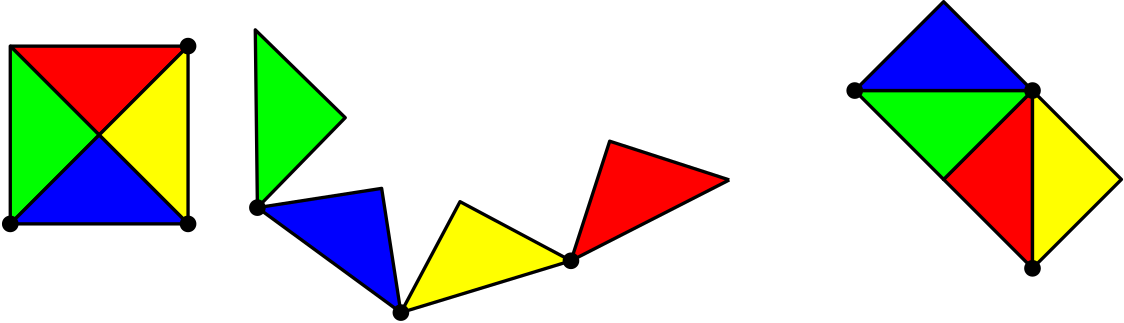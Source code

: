 <?xml version="1.0"?>
<!DOCTYPE ipe SYSTEM "ipe.dtd">
<ipe version="70005" creator="Ipe 7.1.4">
<info created="D:20140523190520" modified="D:20140523190520"/>
<ipestyle name="basic">
<symbol name="arrow/arc(spx)">
<path stroke="sym-stroke" fill="sym-stroke" pen="sym-pen">
0 0 m
-1 0.333 l
-1 -0.333 l
h
</path>
</symbol>
<symbol name="arrow/farc(spx)">
<path stroke="sym-stroke" fill="white" pen="sym-pen">
0 0 m
-1 0.333 l
-1 -0.333 l
h
</path>
</symbol>
<symbol name="mark/circle(sx)" transformations="translations">
<path fill="sym-stroke">
0.6 0 0 0.6 0 0 e
0.4 0 0 0.4 0 0 e
</path>
</symbol>
<symbol name="mark/disk(sx)" transformations="translations">
<path fill="sym-stroke">
0.6 0 0 0.6 0 0 e
</path>
</symbol>
<symbol name="mark/fdisk(sfx)" transformations="translations">
<group>
<path fill="sym-fill">
0.5 0 0 0.5 0 0 e
</path>
<path fill="sym-stroke" fillrule="eofill">
0.6 0 0 0.6 0 0 e
0.4 0 0 0.4 0 0 e
</path>
</group>
</symbol>
<symbol name="mark/box(sx)" transformations="translations">
<path fill="sym-stroke" fillrule="eofill">
-0.6 -0.6 m
0.6 -0.6 l
0.6 0.6 l
-0.6 0.6 l
h
-0.4 -0.4 m
0.4 -0.4 l
0.4 0.4 l
-0.4 0.4 l
h
</path>
</symbol>
<symbol name="mark/square(sx)" transformations="translations">
<path fill="sym-stroke">
-0.6 -0.6 m
0.6 -0.6 l
0.6 0.6 l
-0.6 0.6 l
h
</path>
</symbol>
<symbol name="mark/fsquare(sfx)" transformations="translations">
<group>
<path fill="sym-fill">
-0.5 -0.5 m
0.5 -0.5 l
0.5 0.5 l
-0.5 0.5 l
h
</path>
<path fill="sym-stroke" fillrule="eofill">
-0.6 -0.6 m
0.6 -0.6 l
0.6 0.6 l
-0.6 0.6 l
h
-0.4 -0.4 m
0.4 -0.4 l
0.4 0.4 l
-0.4 0.4 l
h
</path>
</group>
</symbol>
<symbol name="mark/cross(sx)" transformations="translations">
<group>
<path fill="sym-stroke">
-0.43 -0.57 m
0.57 0.43 l
0.43 0.57 l
-0.57 -0.43 l
h
</path>
<path fill="sym-stroke">
-0.43 0.57 m
0.57 -0.43 l
0.43 -0.57 l
-0.57 0.43 l
h
</path>
</group>
</symbol>
<symbol name="arrow/fnormal(spx)">
<path stroke="sym-stroke" fill="white" pen="sym-pen">
0 0 m
-1 0.333 l
-1 -0.333 l
h
</path>
</symbol>
<symbol name="arrow/pointed(spx)">
<path stroke="sym-stroke" fill="sym-stroke" pen="sym-pen">
0 0 m
-1 0.333 l
-0.8 0 l
-1 -0.333 l
h
</path>
</symbol>
<symbol name="arrow/fpointed(spx)">
<path stroke="sym-stroke" fill="white" pen="sym-pen">
0 0 m
-1 0.333 l
-0.8 0 l
-1 -0.333 l
h
</path>
</symbol>
<symbol name="arrow/linear(spx)">
<path stroke="sym-stroke" pen="sym-pen">
-1 0.333 m
0 0 l
-1 -0.333 l
</path>
</symbol>
<symbol name="arrow/fdouble(spx)">
<path stroke="sym-stroke" fill="white" pen="sym-pen">
0 0 m
-1 0.333 l
-1 -0.333 l
h
-1 0 m
-2 0.333 l
-2 -0.333 l
h
</path>
</symbol>
<symbol name="arrow/double(spx)">
<path stroke="sym-stroke" fill="sym-stroke" pen="sym-pen">
0 0 m
-1 0.333 l
-1 -0.333 l
h
-1 0 m
-2 0.333 l
-2 -0.333 l
h
</path>
</symbol>
<pen name="heavier" value="0.8"/>
<pen name="fat" value="1.2"/>
<pen name="ultrafat" value="2"/>
<symbolsize name="large" value="5"/>
<symbolsize name="small" value="2"/>
<symbolsize name="tiny" value="1.1"/>
<arrowsize name="large" value="10"/>
<arrowsize name="small" value="5"/>
<arrowsize name="tiny" value="3"/>
<color name="red" value="1 0 0"/>
<color name="green" value="0 1 0"/>
<color name="blue" value="0 0 1"/>
<color name="yellow" value="1 1 0"/>
<color name="orange" value="1 0.647 0"/>
<color name="gold" value="1 0.843 0"/>
<color name="purple" value="0.627 0.125 0.941"/>
<color name="gray" value="0.745"/>
<color name="brown" value="0.647 0.165 0.165"/>
<color name="navy" value="0 0 0.502"/>
<color name="pink" value="1 0.753 0.796"/>
<color name="seagreen" value="0.18 0.545 0.341"/>
<color name="turquoise" value="0.251 0.878 0.816"/>
<color name="violet" value="0.933 0.51 0.933"/>
<color name="darkblue" value="0 0 0.545"/>
<color name="darkcyan" value="0 0.545 0.545"/>
<color name="darkgray" value="0.663"/>
<color name="darkgreen" value="0 0.392 0"/>
<color name="darkmagenta" value="0.545 0 0.545"/>
<color name="darkorange" value="1 0.549 0"/>
<color name="darkred" value="0.545 0 0"/>
<color name="lightblue" value="0.678 0.847 0.902"/>
<color name="lightcyan" value="0.878 1 1"/>
<color name="lightgray" value="0.827"/>
<color name="lightgreen" value="0.565 0.933 0.565"/>
<color name="lightyellow" value="1 1 0.878"/>
<dashstyle name="dashed" value="[4] 0"/>
<dashstyle name="dotted" value="[1 3] 0"/>
<dashstyle name="dash dotted" value="[4 2 1 2] 0"/>
<dashstyle name="dash dot dotted" value="[4 2 1 2 1 2] 0"/>
<textsize name="large" value="\large"/>
<textsize name="Large" value="\Large"/>
<textsize name="LARGE" value="\LARGE"/>
<textsize name="huge" value="\huge"/>
<textsize name="Huge" value="\Huge"/>
<textsize name="small" value="\small"/>
<textsize name="footnote" value="\footnotesize"/>
<textsize name="tiny" value="\tiny"/>
<textstyle name="center" begin="\begin{center}" end="\end{center}"/>
<textstyle name="itemize" begin="\begin{itemize}" end="\end{itemize}"/>
<textstyle name="item" begin="\begin{itemize}\item{}" end="\end{itemize}"/>
<gridsize name="4 pts" value="4"/>
<gridsize name="8 pts (~3 mm)" value="8"/>
<gridsize name="16 pts (~6 mm)" value="16"/>
<gridsize name="32 pts (~12 mm)" value="32"/>
<gridsize name="10 pts (~3.5 mm)" value="10"/>
<gridsize name="20 pts (~7 mm)" value="20"/>
<gridsize name="14 pts (~5 mm)" value="14"/>
<gridsize name="28 pts (~10 mm)" value="28"/>
<gridsize name="56 pts (~20 mm)" value="56"/>
<anglesize name="90 deg" value="90"/>
<anglesize name="60 deg" value="60"/>
<anglesize name="45 deg" value="45"/>
<anglesize name="30 deg" value="30"/>
<anglesize name="22.5 deg" value="22.5"/>
<tiling name="falling" angle="-60" step="4" width="1"/>
<tiling name="rising" angle="30" step="4" width="1"/>
</ipestyle>
<page>
<layer name="alpha"/>
<view layers="alpha" active="alpha"/>
<path layer="alpha" matrix="1 0 0 1 -160 0" stroke="black" fill="red" pen="fat">
192 576 m
224 544 l
256 576 l
192 576 l
</path>
<path matrix="1 0 0 1 -160 0" stroke="black" fill="green" pen="fat">
192 512 m
224 544 l
192 576 l
192 512 l
</path>
<path matrix="1 0 0 1 -160 0" stroke="black" fill="yellow" pen="fat">
256 576 m
224 544 l
256 512 l
256 576 l
</path>
<path matrix="1 0 0 1 -160 0" stroke="black" fill="blue" pen="fat">
192 512 m
256 512 l
224 544 l
192 512 l
</path>
<use matrix="1 0 0 1 -160 0" name="mark/disk(sx)" pos="192 512" size="large" stroke="black"/>
<use matrix="1 0 0 1 -160 0" name="mark/disk(sx)" pos="256 512" size="large" stroke="black"/>
<use matrix="1 0 0 1 -160 0" name="mark/disk(sx)" pos="256 576" size="large" stroke="black"/>
<path matrix="-0.890601 -0.454785 0.454785 -0.890601 199.881 1128.13" stroke="black" fill="red" pen="fat">
192 576 m
224 544 l
256 576 l
192 576 l
</path>
<path matrix="0.999929 0.0119003 -0.0119003 0.999929 -64.926 3.60353" stroke="black" fill="green" pen="fat">
192 512 m
224 544 l
192 576 l
192 512 l
</path>
<path matrix="0.291404 -0.9566 0.9566 0.291404 -391.758 575.755" stroke="black" fill="yellow" pen="fat">
256 576 m
224 544 l
256 512 l
256 576 l
</path>
<path matrix="0.807084 -0.590437 0.590437 0.807084 -336.296 217.989" stroke="black" fill="blue" pen="fat">
192 512 m
256 512 l
224 544 l
192 512 l
</path>
<use matrix="0.807084 -0.590437 0.590437 0.807084 -336.296 217.989" name="mark/disk(sx)" pos="192 512" size="large" stroke="black"/>
<use matrix="0.807084 -0.590437 0.590437 0.807084 -336.296 217.989" name="mark/disk(sx)" pos="256 512" size="large" stroke="black"/>
<use matrix="0.807084 -0.590437 0.590437 0.807084 -312.862 184.986" name="mark/disk(sx)" pos="256 576" size="large" stroke="black"/>
<path matrix="0 -1 1 0 -176 752" stroke="black" fill="red" pen="fat">
192 576 m
224 544 l
256 576 l
192 576 l
</path>
<path matrix="0 -1 1 0 -176 752" stroke="black" fill="green" pen="fat">
192 512 m
224 544 l
192 576 l
192 512 l
</path>
<path matrix="-1 0 0 -1 656 1072" stroke="black" fill="yellow" pen="fat">
256 576 m
224 544 l
256 512 l
256 576 l
</path>
<path matrix="1 0 0 1 144 48" stroke="black" fill="blue" pen="fat">
192 512 m
256 512 l
224 544 l
192 512 l
</path>
<use matrix="1 0 0 1 144 48" name="mark/disk(sx)" pos="192 512" size="large" stroke="black"/>
<use matrix="1 0 0 1 144 48" name="mark/disk(sx)" pos="256 512" size="large" stroke="black"/>
<use matrix="0 -1 1 0 -176 752" name="mark/disk(sx)" pos="256 576" size="large" stroke="black"/>
</page>
</ipe>
